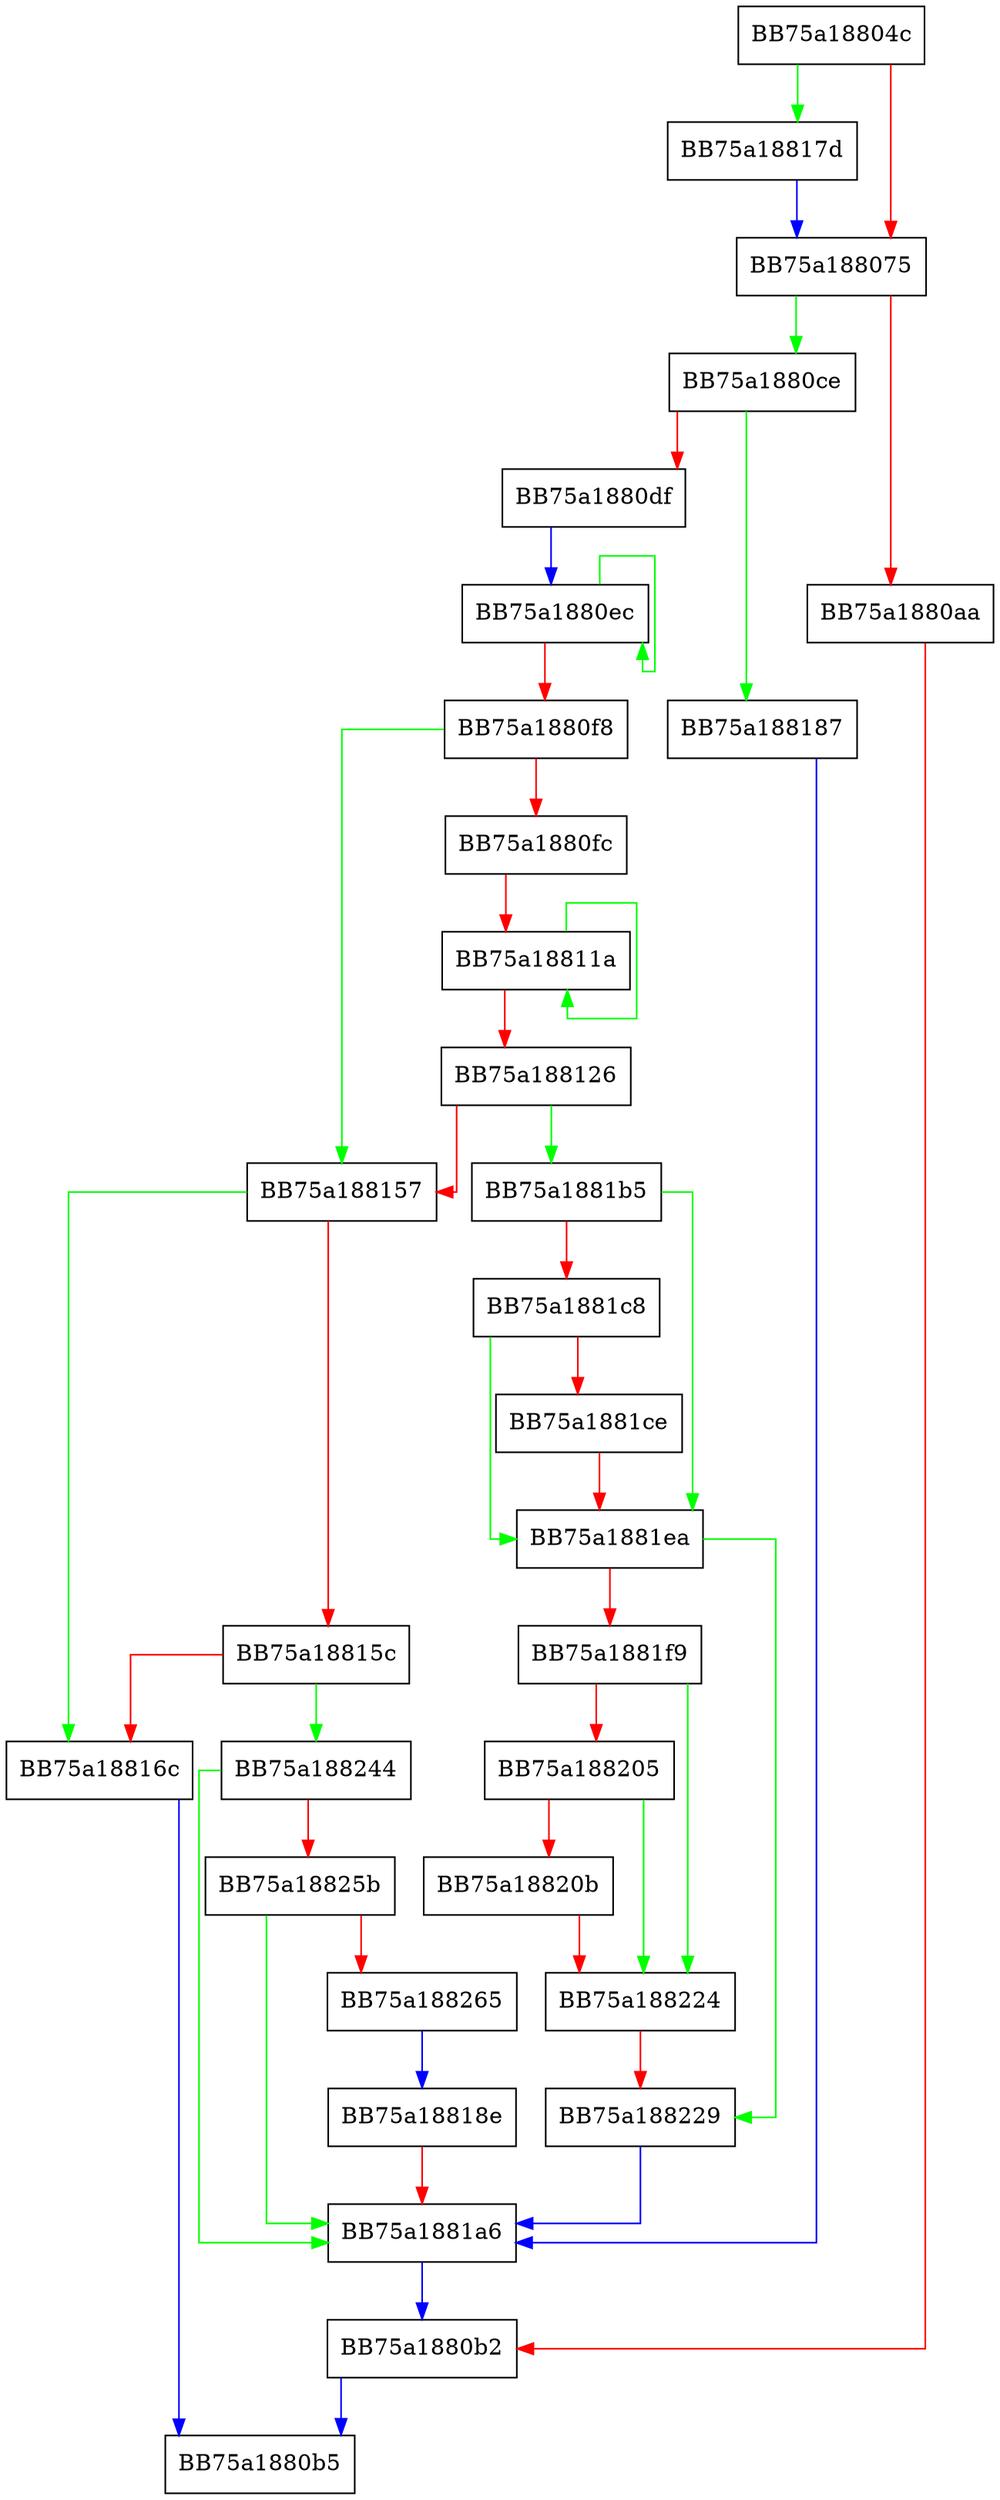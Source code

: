 digraph isAMPHelper {
  node [shape="box"];
  graph [splines=ortho];
  BB75a18804c -> BB75a18817d [color="green"];
  BB75a18804c -> BB75a188075 [color="red"];
  BB75a188075 -> BB75a1880ce [color="green"];
  BB75a188075 -> BB75a1880aa [color="red"];
  BB75a1880aa -> BB75a1880b2 [color="red"];
  BB75a1880b2 -> BB75a1880b5 [color="blue"];
  BB75a1880ce -> BB75a188187 [color="green"];
  BB75a1880ce -> BB75a1880df [color="red"];
  BB75a1880df -> BB75a1880ec [color="blue"];
  BB75a1880ec -> BB75a1880ec [color="green"];
  BB75a1880ec -> BB75a1880f8 [color="red"];
  BB75a1880f8 -> BB75a188157 [color="green"];
  BB75a1880f8 -> BB75a1880fc [color="red"];
  BB75a1880fc -> BB75a18811a [color="red"];
  BB75a18811a -> BB75a18811a [color="green"];
  BB75a18811a -> BB75a188126 [color="red"];
  BB75a188126 -> BB75a1881b5 [color="green"];
  BB75a188126 -> BB75a188157 [color="red"];
  BB75a188157 -> BB75a18816c [color="green"];
  BB75a188157 -> BB75a18815c [color="red"];
  BB75a18815c -> BB75a188244 [color="green"];
  BB75a18815c -> BB75a18816c [color="red"];
  BB75a18816c -> BB75a1880b5 [color="blue"];
  BB75a18817d -> BB75a188075 [color="blue"];
  BB75a188187 -> BB75a1881a6 [color="blue"];
  BB75a18818e -> BB75a1881a6 [color="red"];
  BB75a1881a6 -> BB75a1880b2 [color="blue"];
  BB75a1881b5 -> BB75a1881ea [color="green"];
  BB75a1881b5 -> BB75a1881c8 [color="red"];
  BB75a1881c8 -> BB75a1881ea [color="green"];
  BB75a1881c8 -> BB75a1881ce [color="red"];
  BB75a1881ce -> BB75a1881ea [color="red"];
  BB75a1881ea -> BB75a188229 [color="green"];
  BB75a1881ea -> BB75a1881f9 [color="red"];
  BB75a1881f9 -> BB75a188224 [color="green"];
  BB75a1881f9 -> BB75a188205 [color="red"];
  BB75a188205 -> BB75a188224 [color="green"];
  BB75a188205 -> BB75a18820b [color="red"];
  BB75a18820b -> BB75a188224 [color="red"];
  BB75a188224 -> BB75a188229 [color="red"];
  BB75a188229 -> BB75a1881a6 [color="blue"];
  BB75a188244 -> BB75a1881a6 [color="green"];
  BB75a188244 -> BB75a18825b [color="red"];
  BB75a18825b -> BB75a1881a6 [color="green"];
  BB75a18825b -> BB75a188265 [color="red"];
  BB75a188265 -> BB75a18818e [color="blue"];
}